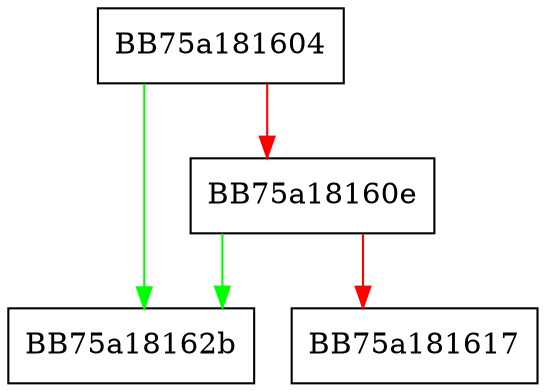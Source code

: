 digraph sbumpc {
  node [shape="box"];
  graph [splines=ortho];
  BB75a181604 -> BB75a18162b [color="green"];
  BB75a181604 -> BB75a18160e [color="red"];
  BB75a18160e -> BB75a18162b [color="green"];
  BB75a18160e -> BB75a181617 [color="red"];
}